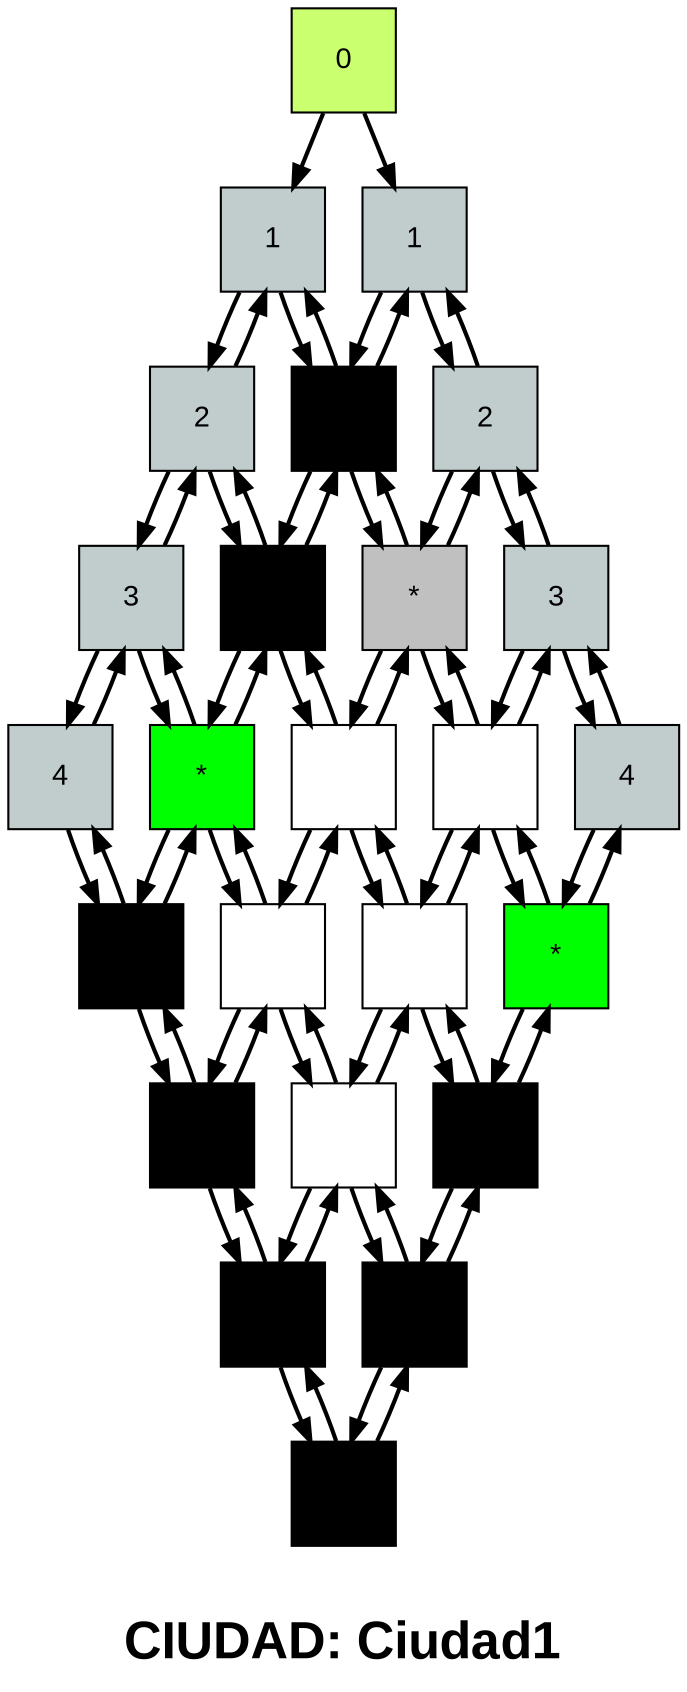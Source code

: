 digraph G{
    node[shape=box, width=0.7, height=0.7, fontname="Arial", fillcolor="white", style=filled]
    edge[style = "bold"]
    node[label = "0" fillcolor="darkolivegreen1" pos = "-1,1!"]raiz;label = "
CIUDAD: Ciudad1" 
fontname="Arial Black" 
fontsize="25pt" 

                    

	node[label = "1" fillcolor="azure3" pos="-1,-0!" shape=box]x1;
	node[label = "2" fillcolor="azure3" pos="-1,-1!" shape=box]x2;
	node[label = "3" fillcolor="azure3" pos="-1,-2!" shape=box]x3;
	node[label = "4" fillcolor="azure3" pos="-1,-3!" shape=box]x4;
	x1->x2;
	x1->x2[dir=back];
	x2->x3;
	x2->x3[dir=back];
	x3->x4;
	x3->x4[dir=back];
	raiz->x1;
	node[label = "1" fillcolor="azure3" pos = "0,1!" shape=box]y1;
	node[label = "2" fillcolor="azure3" pos = "1,1!" shape=box]y2;
	node[label = "3" fillcolor="azure3" pos = "2,1!" shape=box]y3;
	node[label = "4" fillcolor="azure3" pos = "3,1!" shape=box]y4;
	y1->y2;
	y1->y2[dir=back];
	y2->y3;
	y2->y3[dir=back];
	y3->y4;
	y3->y4[dir=back];
	raiz->y1;
	node[label="*" fillcolor="black" pos="0,-0!" shape=box]i1_1;
	node[label="*" fillcolor="gray" pos="1,-0!" shape=box]i1_2;
	node[label=" " fillcolor="white" pos="2,-0!" shape=box]i1_3;
	node[label="*" fillcolor="green" pos="3,-0!" shape=box]i1_4;
	i1_1->i1_2;
	i1_1->i1_2[dir=back];
	i1_2->i1_3;
	i1_2->i1_3[dir=back];
	i1_3->i1_4;
	i1_3->i1_4[dir=back];
	x1->i1_1;
	x1->i1_1[dir=back];
	node[label="*" fillcolor="black" pos="0,-1!" shape=box]i2_1;
	node[label=" " fillcolor="white" pos="1,-1!" shape=box]i2_2;
	node[label=" " fillcolor="white" pos="2,-1!" shape=box]i2_3;
	node[label="*" fillcolor="black" pos="3,-1!" shape=box]i2_4;
	i2_1->i2_2;
	i2_1->i2_2[dir=back];
	i2_2->i2_3;
	i2_2->i2_3[dir=back];
	i2_3->i2_4;
	i2_3->i2_4[dir=back];
	x2->i2_1;
	x2->i2_1[dir=back];
	node[label="*" fillcolor="green" pos="0,-2!" shape=box]i3_1;
	node[label=" " fillcolor="white" pos="1,-2!" shape=box]i3_2;
	node[label=" " fillcolor="white" pos="2,-2!" shape=box]i3_3;
	node[label="*" fillcolor="black" pos="3,-2!" shape=box]i3_4;
	i3_1->i3_2;
	i3_1->i3_2[dir=back];
	i3_2->i3_3;
	i3_2->i3_3[dir=back];
	i3_3->i3_4;
	i3_3->i3_4[dir=back];
	x3->i3_1;
	x3->i3_1[dir=back];
	node[label="*" fillcolor="black" pos="0,-3!" shape=box]i4_1;
	node[label="*" fillcolor="black" pos="1,-3!" shape=box]i4_2;
	node[label="*" fillcolor="black" pos="2,-3!" shape=box]i4_3;
	node[label="*" fillcolor="black" pos="3,-3!" shape=box]i4_4;
	i4_1->i4_2;
	i4_1->i4_2[dir=back];
	i4_2->i4_3;
	i4_2->i4_3[dir=back];
	i4_3->i4_4;
	i4_3->i4_4[dir=back];
	x4->i4_1;
	x4->i4_1[dir=back];
	i1_1->i2_1;
	i1_1->i2_1[dir=back];
	i2_1->i3_1;
	i2_1->i3_1[dir=back];
	i3_1->i4_1;
	i3_1->i4_1[dir=back];
	y1->i1_1;
	y1->i1_1[dir=back];
	i1_2->i2_2;
	i1_2->i2_2[dir=back];
	i2_2->i3_2;
	i2_2->i3_2[dir=back];
	i3_2->i4_2;
	i3_2->i4_2[dir=back];
	y2->i1_2;
	y2->i1_2[dir=back];
	i1_3->i2_3;
	i1_3->i2_3[dir=back];
	i2_3->i3_3;
	i2_3->i3_3[dir=back];
	i3_3->i4_3;
	i3_3->i4_3[dir=back];
	y3->i1_3;
	y3->i1_3[dir=back];
	i1_4->i2_4;
	i1_4->i2_4[dir=back];
	i2_4->i3_4;
	i2_4->i3_4[dir=back];
	i3_4->i4_4;
	i3_4->i4_4[dir=back];
	y4->i1_4;
	y4->i1_4[dir=back];
}